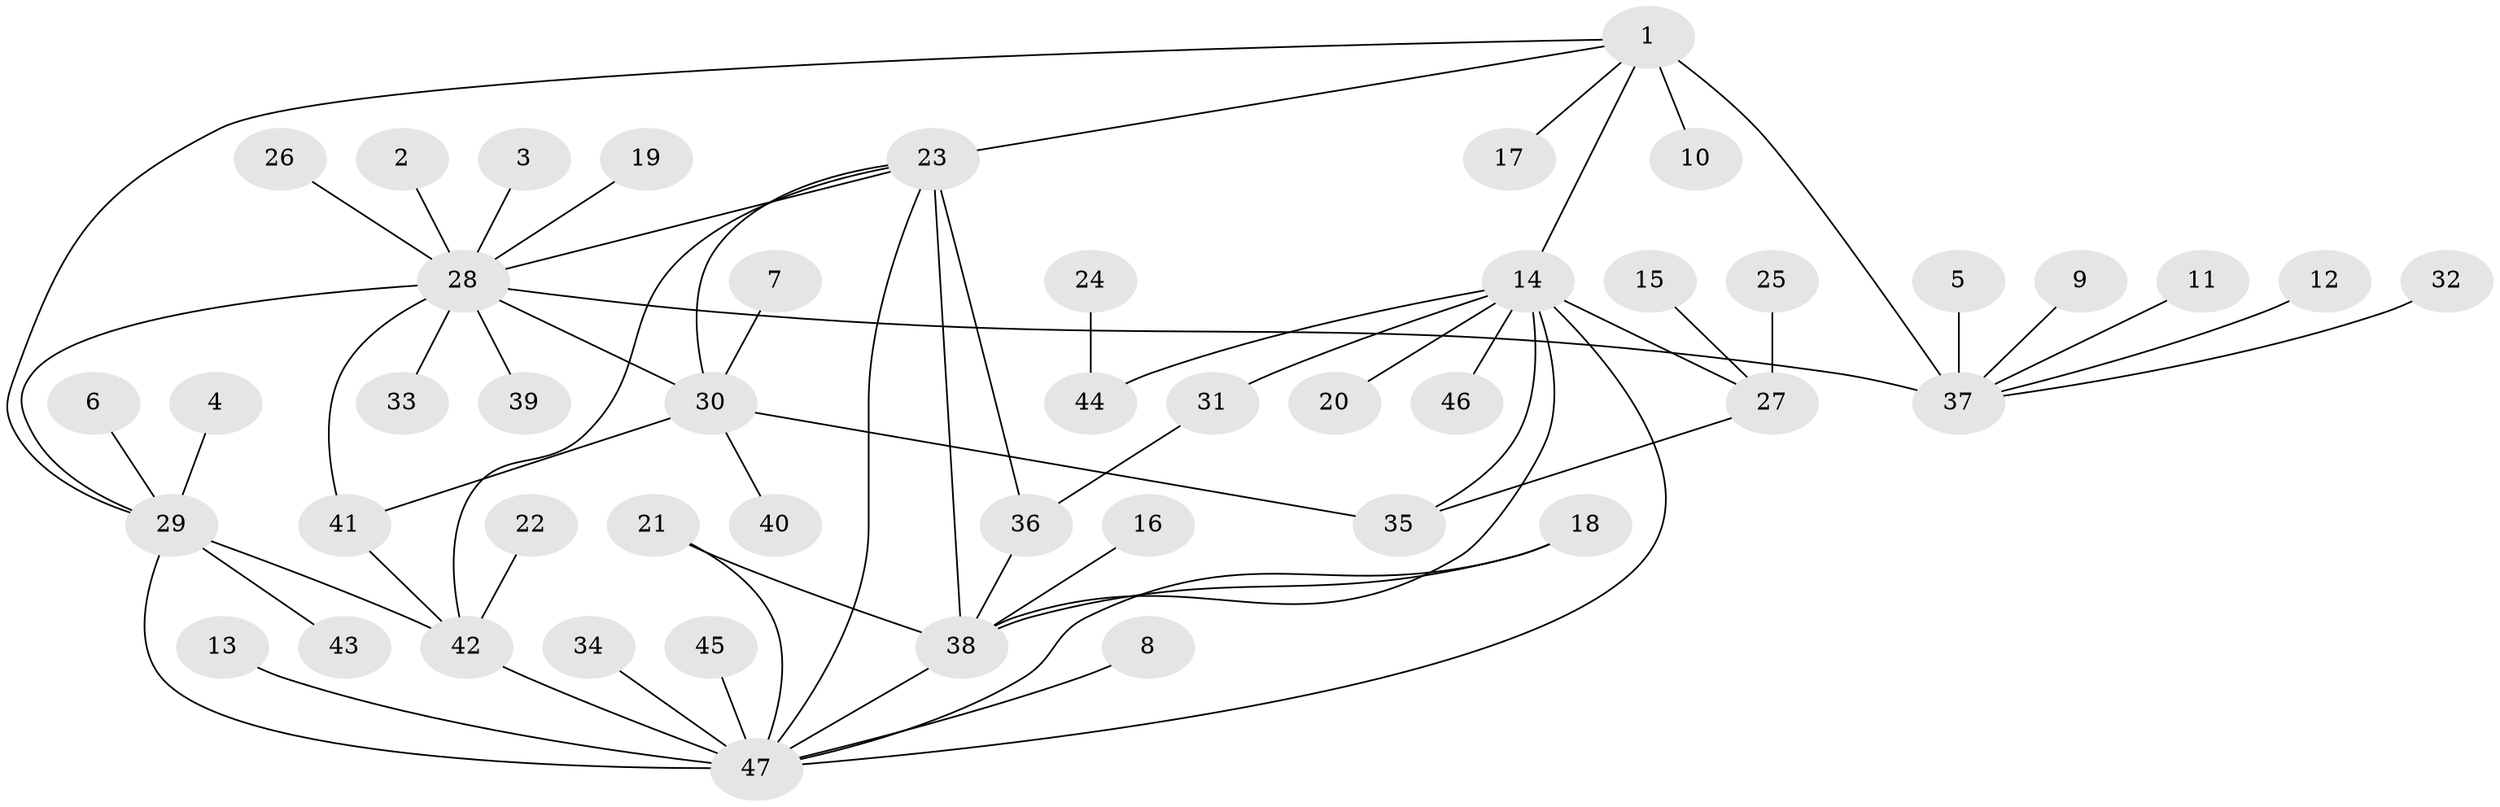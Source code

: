 // original degree distribution, {11: 0.02247191011235955, 4: 0.0898876404494382, 6: 0.033707865168539325, 3: 0.056179775280898875, 8: 0.033707865168539325, 14: 0.011235955056179775, 10: 0.011235955056179775, 7: 0.011235955056179775, 12: 0.011235955056179775, 1: 0.5617977528089888, 2: 0.15730337078651685}
// Generated by graph-tools (version 1.1) at 2025/50/03/09/25 03:50:27]
// undirected, 47 vertices, 63 edges
graph export_dot {
graph [start="1"]
  node [color=gray90,style=filled];
  1;
  2;
  3;
  4;
  5;
  6;
  7;
  8;
  9;
  10;
  11;
  12;
  13;
  14;
  15;
  16;
  17;
  18;
  19;
  20;
  21;
  22;
  23;
  24;
  25;
  26;
  27;
  28;
  29;
  30;
  31;
  32;
  33;
  34;
  35;
  36;
  37;
  38;
  39;
  40;
  41;
  42;
  43;
  44;
  45;
  46;
  47;
  1 -- 10 [weight=1.0];
  1 -- 14 [weight=1.0];
  1 -- 17 [weight=1.0];
  1 -- 23 [weight=1.0];
  1 -- 29 [weight=1.0];
  1 -- 37 [weight=3.0];
  2 -- 28 [weight=1.0];
  3 -- 28 [weight=1.0];
  4 -- 29 [weight=1.0];
  5 -- 37 [weight=1.0];
  6 -- 29 [weight=1.0];
  7 -- 30 [weight=1.0];
  8 -- 47 [weight=1.0];
  9 -- 37 [weight=1.0];
  11 -- 37 [weight=1.0];
  12 -- 37 [weight=1.0];
  13 -- 47 [weight=1.0];
  14 -- 20 [weight=1.0];
  14 -- 27 [weight=2.0];
  14 -- 31 [weight=1.0];
  14 -- 35 [weight=2.0];
  14 -- 38 [weight=1.0];
  14 -- 44 [weight=1.0];
  14 -- 46 [weight=1.0];
  14 -- 47 [weight=1.0];
  15 -- 27 [weight=1.0];
  16 -- 38 [weight=1.0];
  18 -- 38 [weight=1.0];
  18 -- 47 [weight=1.0];
  19 -- 28 [weight=1.0];
  21 -- 38 [weight=1.0];
  21 -- 47 [weight=1.0];
  22 -- 42 [weight=1.0];
  23 -- 28 [weight=1.0];
  23 -- 30 [weight=1.0];
  23 -- 36 [weight=2.0];
  23 -- 38 [weight=2.0];
  23 -- 42 [weight=1.0];
  23 -- 47 [weight=1.0];
  24 -- 44 [weight=1.0];
  25 -- 27 [weight=1.0];
  26 -- 28 [weight=1.0];
  27 -- 35 [weight=1.0];
  28 -- 29 [weight=1.0];
  28 -- 30 [weight=1.0];
  28 -- 33 [weight=1.0];
  28 -- 37 [weight=1.0];
  28 -- 39 [weight=1.0];
  28 -- 41 [weight=2.0];
  29 -- 42 [weight=2.0];
  29 -- 43 [weight=1.0];
  29 -- 47 [weight=1.0];
  30 -- 35 [weight=1.0];
  30 -- 40 [weight=1.0];
  30 -- 41 [weight=2.0];
  31 -- 36 [weight=1.0];
  32 -- 37 [weight=1.0];
  34 -- 47 [weight=1.0];
  36 -- 38 [weight=1.0];
  38 -- 47 [weight=1.0];
  41 -- 42 [weight=1.0];
  42 -- 47 [weight=2.0];
  45 -- 47 [weight=1.0];
}
